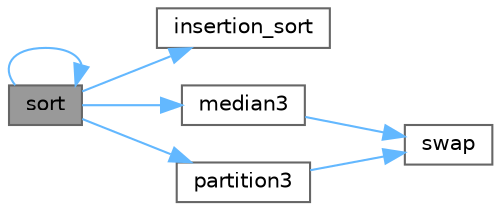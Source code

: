 digraph "sort"
{
 // INTERACTIVE_SVG=YES
 // LATEX_PDF_SIZE
  bgcolor="transparent";
  edge [fontname=Helvetica,fontsize=10,labelfontname=Helvetica,labelfontsize=10];
  node [fontname=Helvetica,fontsize=10,shape=box,height=0.2,width=0.4];
  rankdir="LR";
  Node1 [id="Node000001",label="sort",height=0.2,width=0.4,color="gray40", fillcolor="grey60", style="filled", fontcolor="black",tooltip=" "];
  Node1 -> Node2 [id="edge1_Node000001_Node000002",color="steelblue1",style="solid",tooltip=" "];
  Node2 [id="Node000002",label="insertion_sort",height=0.2,width=0.4,color="grey40", fillcolor="white", style="filled",URL="$db/d20/pugixml_8cpp.html#a05865f7b9926553c6a558800fdb25c50",tooltip=" "];
  Node1 -> Node3 [id="edge2_Node000001_Node000003",color="steelblue1",style="solid",tooltip=" "];
  Node3 [id="Node000003",label="median3",height=0.2,width=0.4,color="grey40", fillcolor="white", style="filled",URL="$db/d20/pugixml_8cpp.html#a1212d7df5db87e06b12d2a2705e4b73d",tooltip=" "];
  Node3 -> Node4 [id="edge3_Node000003_Node000004",color="steelblue1",style="solid",tooltip=" "];
  Node4 [id="Node000004",label="swap",height=0.2,width=0.4,color="grey40", fillcolor="white", style="filled",URL="$db/d20/pugixml_8cpp.html#aab8f818e90a34b18c1da140588eca88d",tooltip=" "];
  Node1 -> Node5 [id="edge4_Node000001_Node000005",color="steelblue1",style="solid",tooltip=" "];
  Node5 [id="Node000005",label="partition3",height=0.2,width=0.4,color="grey40", fillcolor="white", style="filled",URL="$db/d20/pugixml_8cpp.html#aeb68906c8604e448eb4a5ccea121768f",tooltip=" "];
  Node5 -> Node4 [id="edge5_Node000005_Node000004",color="steelblue1",style="solid",tooltip=" "];
  Node1 -> Node1 [id="edge6_Node000001_Node000001",color="steelblue1",style="solid",tooltip=" "];
}
